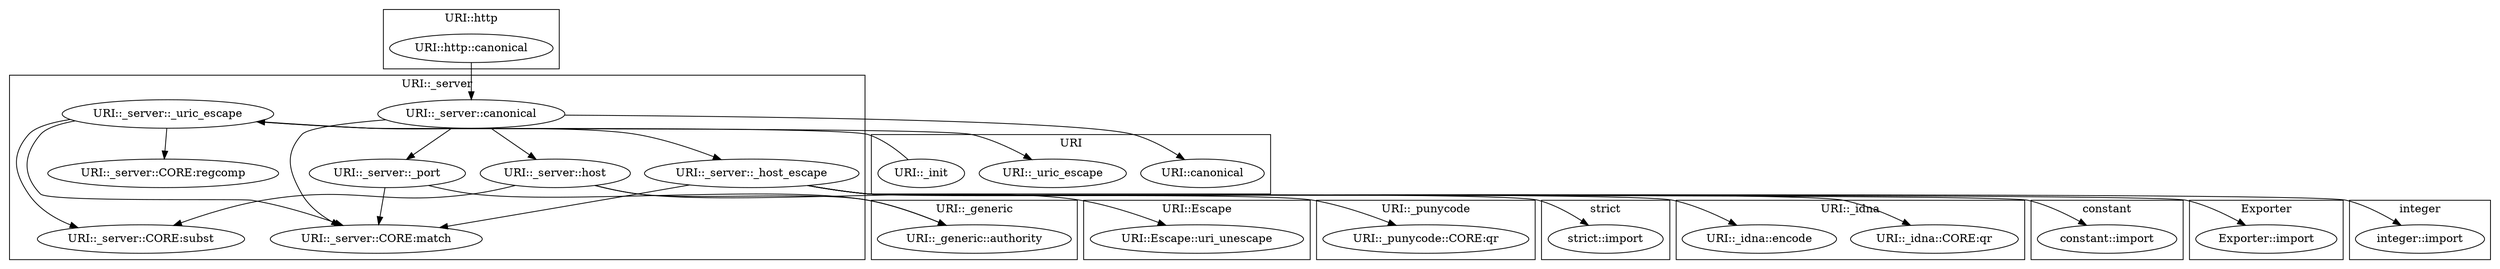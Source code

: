 digraph {
graph [overlap=false]
subgraph cluster_URI__punycode {
	label="URI::_punycode";
	"URI::_punycode::CORE:qr";
}
subgraph cluster_strict {
	label="strict";
	"strict::import";
}
subgraph cluster_URI_Escape {
	label="URI::Escape";
	"URI::Escape::uri_unescape";
}
subgraph cluster_URI__idna {
	label="URI::_idna";
	"URI::_idna::CORE:qr";
	"URI::_idna::encode";
}
subgraph cluster_URI {
	label="URI";
	"URI::canonical";
	"URI::_uric_escape";
	"URI::_init";
}
subgraph cluster_URI_http {
	label="URI::http";
	"URI::http::canonical";
}
subgraph cluster_constant {
	label="constant";
	"constant::import";
}
subgraph cluster_Exporter {
	label="Exporter";
	"Exporter::import";
}
subgraph cluster_integer {
	label="integer";
	"integer::import";
}
subgraph cluster_URI__generic {
	label="URI::_generic";
	"URI::_generic::authority";
}
subgraph cluster_URI__server {
	label="URI::_server";
	"URI::_server::CORE:regcomp";
	"URI::_server::_uric_escape";
	"URI::_server::CORE:subst";
	"URI::_server::_port";
	"URI::_server::CORE:match";
	"URI::_server::host";
	"URI::_server::_host_escape";
	"URI::_server::canonical";
}
"URI::_server::_host_escape" -> "URI::_punycode::CORE:qr";
"URI::_server::canonical" -> "URI::_server::_port";
"URI::_server::host" -> "URI::Escape::uri_unescape";
"URI::_server::_uric_escape" -> "URI::_server::CORE:regcomp";
"URI::_server::_host_escape" -> "URI::_idna::encode";
"URI::_server::_uric_escape" -> "URI::_server::CORE:subst";
"URI::_server::host" -> "URI::_server::CORE:subst";
"URI::http::canonical" -> "URI::_server::canonical";
"URI::_server::_host_escape" -> "Exporter::import";
"URI::_server::_uric_escape" -> "URI::_server::CORE:match";
"URI::_server::_port" -> "URI::_server::CORE:match";
"URI::_server::canonical" -> "URI::_server::CORE:match";
"URI::_server::_host_escape" -> "URI::_server::CORE:match";
"URI::_server::_port" -> "URI::_generic::authority";
"URI::_server::host" -> "URI::_generic::authority";
"URI::_server::_host_escape" -> "integer::import";
"URI::_server::_host_escape" -> "constant::import";
"URI::_server::_uric_escape" -> "URI::_server::_host_escape";
"URI::_server::canonical" -> "URI::canonical";
"URI::_server::_host_escape" -> "URI::_idna::CORE:qr";
"URI::_server::_uric_escape" -> "URI::_uric_escape";
"URI::_server::canonical" -> "URI::_server::host";
"URI::_init" -> "URI::_server::_uric_escape";
"URI::_server::_host_escape" -> "strict::import";
}
